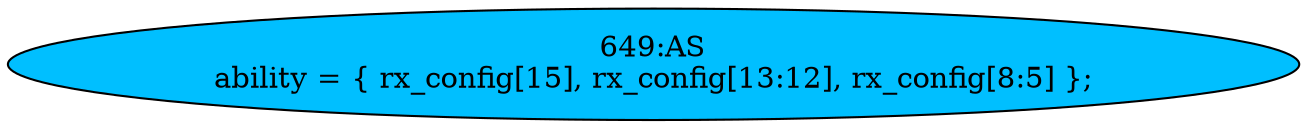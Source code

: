 strict digraph "" {
	node [label="\N"];
	"649:AS"	 [ast="<pyverilog.vparser.ast.Assign object at 0x7f702a744490>",
		def_var="['ability']",
		fillcolor=deepskyblue,
		label="649:AS
ability = { rx_config[15], rx_config[13:12], rx_config[8:5] };",
		statements="[]",
		style=filled,
		typ=Assign,
		use_var="['rx_config', 'rx_config', 'rx_config']"];
}
